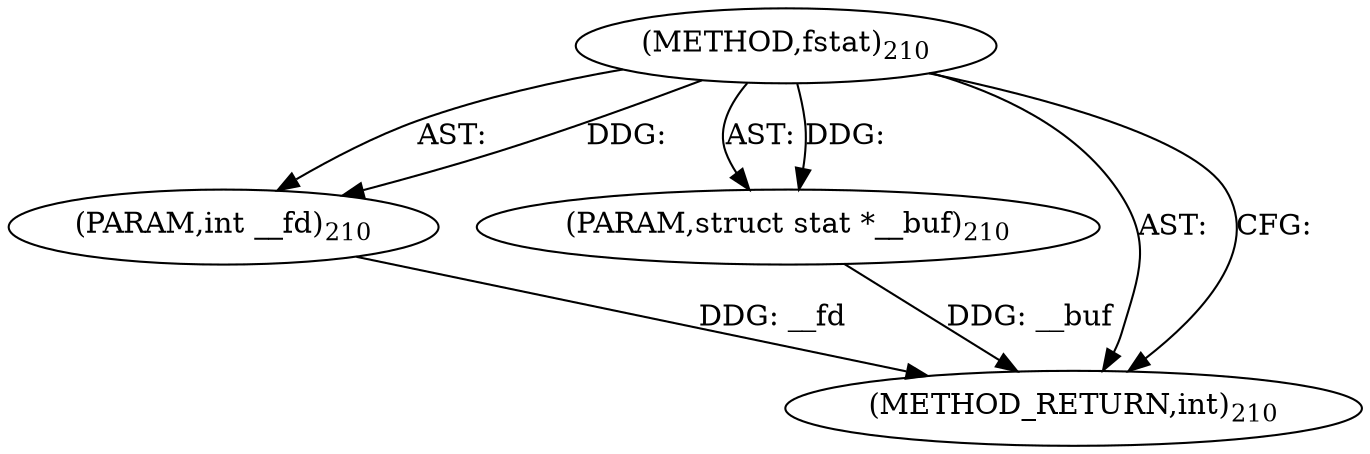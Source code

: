 digraph "fstat" {  
"33425" [label = <(METHOD,fstat)<SUB>210</SUB>> ]
"33426" [label = <(PARAM,int __fd)<SUB>210</SUB>> ]
"33427" [label = <(PARAM,struct stat *__buf)<SUB>210</SUB>> ]
"33428" [label = <(METHOD_RETURN,int)<SUB>210</SUB>> ]
  "33425" -> "33426"  [ label = "AST: "] 
  "33425" -> "33427"  [ label = "AST: "] 
  "33425" -> "33428"  [ label = "AST: "] 
  "33425" -> "33428"  [ label = "CFG: "] 
  "33426" -> "33428"  [ label = "DDG: __fd"] 
  "33427" -> "33428"  [ label = "DDG: __buf"] 
  "33425" -> "33426"  [ label = "DDG: "] 
  "33425" -> "33427"  [ label = "DDG: "] 
}
